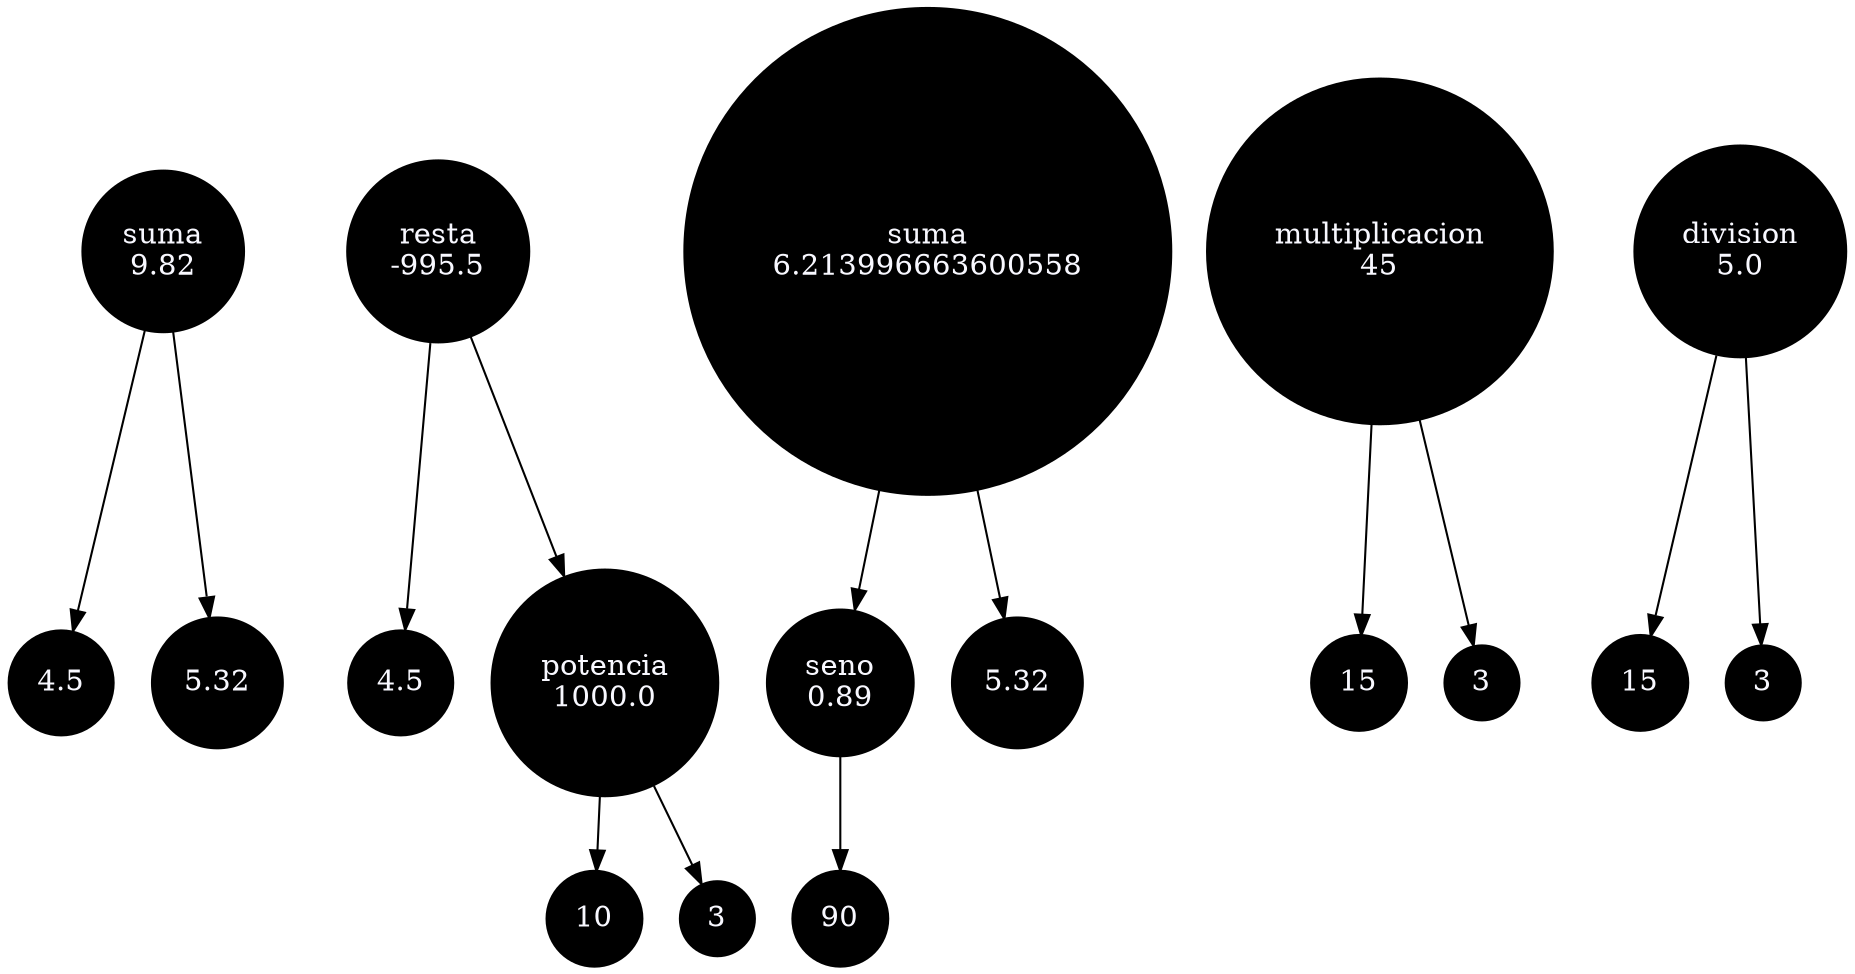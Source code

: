 // Diagrama
digraph {
	node [fillcolor=black fontcolor=ghostwhite shape=circle style=filled]
	nodo126 [label=4.5]
	nodo127 [label=5.32]
	nodo128 [label="suma\n9.82"]
	nodo128 -> nodo126
	nodo128 -> nodo127
	nodo129 [label=4.5]
	nodo130 [label=10]
	nodo131 [label=3]
	nodo132 [label="potencia\n1000.0"]
	nodo132 -> nodo130
	nodo132 -> nodo131
	nodo133 [label="resta\n-995.5"]
	nodo133 -> nodo129
	nodo133 -> nodo132
	nodo134 [label=90]
	nodo135 [label="seno\n0.89"]
	nodo135 -> nodo134
	nodo136 [label=5.32]
	nodo137 [label="suma\n6.213996663600558"]
	nodo137 -> nodo135
	nodo137 -> nodo136
	nodo138 [label=15]
	nodo139 [label=3]
	nodo140 [label="multiplicacion\n45"]
	nodo140 -> nodo138
	nodo140 -> nodo139
	nodo141 [label=15]
	nodo142 [label=3]
	nodo143 [label="division\n5.0"]
	nodo143 -> nodo141
	nodo143 -> nodo142
}
